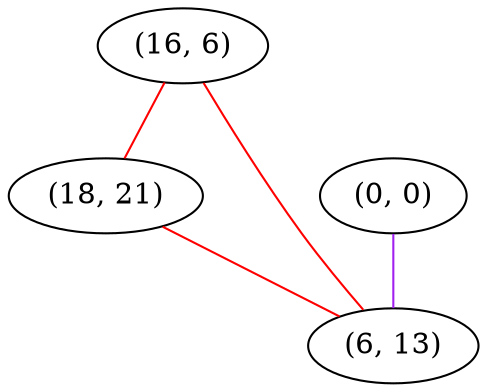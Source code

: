 graph "" {
"(16, 6)";
"(18, 21)";
"(0, 0)";
"(6, 13)";
"(16, 6)" -- "(18, 21)"  [color=red, key=0, weight=1];
"(16, 6)" -- "(6, 13)"  [color=red, key=0, weight=1];
"(18, 21)" -- "(6, 13)"  [color=red, key=0, weight=1];
"(0, 0)" -- "(6, 13)"  [color=purple, key=0, weight=4];
}
